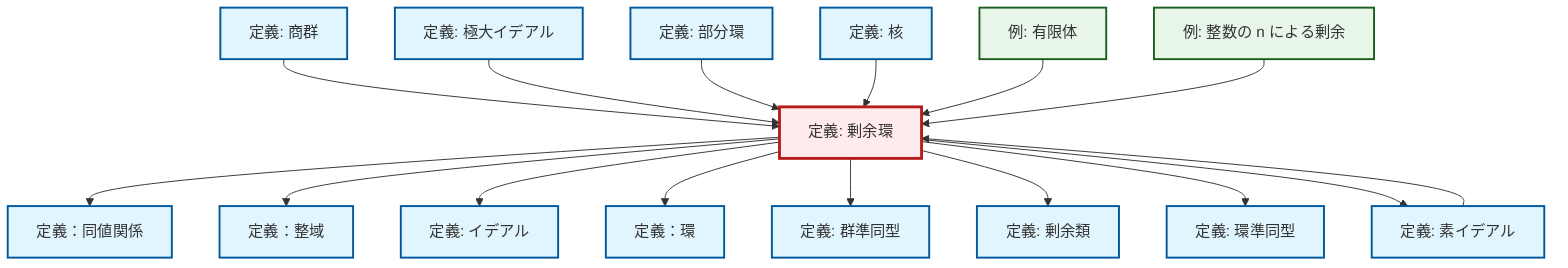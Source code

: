 graph TD
    classDef definition fill:#e1f5fe,stroke:#01579b,stroke-width:2px
    classDef theorem fill:#f3e5f5,stroke:#4a148c,stroke-width:2px
    classDef axiom fill:#fff3e0,stroke:#e65100,stroke-width:2px
    classDef example fill:#e8f5e9,stroke:#1b5e20,stroke-width:2px
    classDef current fill:#ffebee,stroke:#b71c1c,stroke-width:3px
    def-quotient-group["定義: 商群"]:::definition
    def-integral-domain["定義：整域"]:::definition
    def-maximal-ideal["定義: 極大イデアル"]:::definition
    def-subring["定義: 部分環"]:::definition
    def-ring-homomorphism["定義: 環準同型"]:::definition
    ex-quotient-integers-mod-n["例: 整数の n による剰余"]:::example
    def-equivalence-relation["定義：同値関係"]:::definition
    def-prime-ideal["定義: 素イデアル"]:::definition
    def-homomorphism["定義: 群準同型"]:::definition
    def-ideal["定義: イデアル"]:::definition
    def-ring["定義：環"]:::definition
    def-coset["定義: 剰余類"]:::definition
    def-quotient-ring["定義: 剰余環"]:::definition
    ex-finite-field["例: 有限体"]:::example
    def-kernel["定義: 核"]:::definition
    def-quotient-ring --> def-equivalence-relation
    def-quotient-ring --> def-integral-domain
    def-quotient-ring --> def-ideal
    def-quotient-ring --> def-ring
    def-quotient-group --> def-quotient-ring
    def-quotient-ring --> def-homomorphism
    def-maximal-ideal --> def-quotient-ring
    def-prime-ideal --> def-quotient-ring
    def-quotient-ring --> def-coset
    def-subring --> def-quotient-ring
    def-kernel --> def-quotient-ring
    ex-finite-field --> def-quotient-ring
    ex-quotient-integers-mod-n --> def-quotient-ring
    def-quotient-ring --> def-ring-homomorphism
    def-quotient-ring --> def-prime-ideal
    class def-quotient-ring current